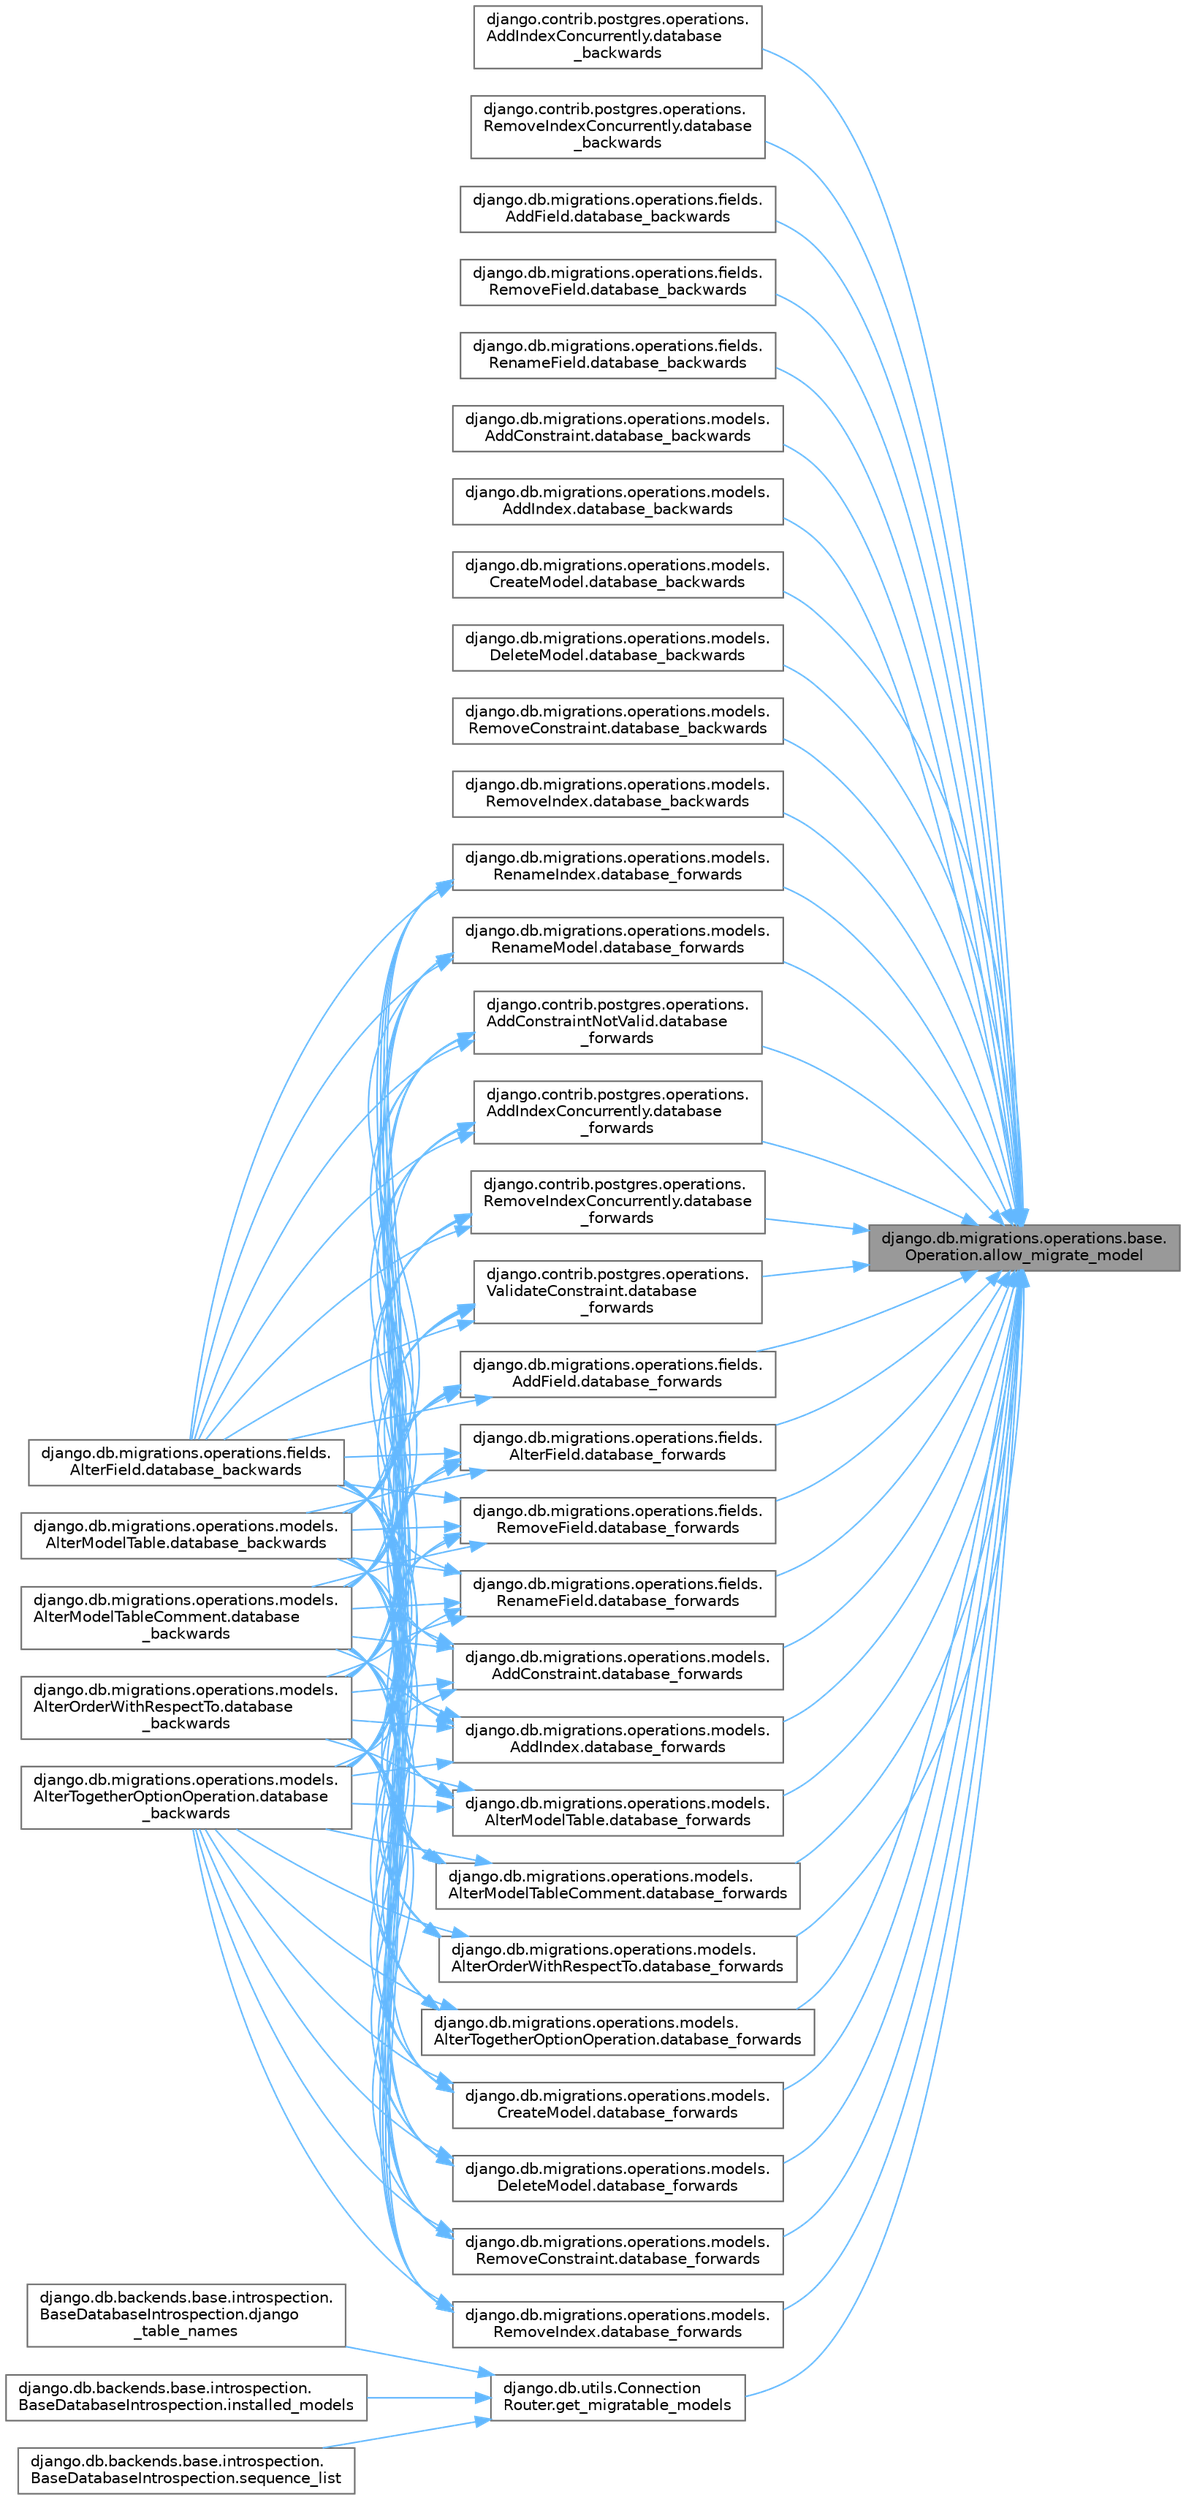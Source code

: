 digraph "django.db.migrations.operations.base.Operation.allow_migrate_model"
{
 // LATEX_PDF_SIZE
  bgcolor="transparent";
  edge [fontname=Helvetica,fontsize=10,labelfontname=Helvetica,labelfontsize=10];
  node [fontname=Helvetica,fontsize=10,shape=box,height=0.2,width=0.4];
  rankdir="RL";
  Node1 [id="Node000001",label="django.db.migrations.operations.base.\lOperation.allow_migrate_model",height=0.2,width=0.4,color="gray40", fillcolor="grey60", style="filled", fontcolor="black",tooltip=" "];
  Node1 -> Node2 [id="edge1_Node000001_Node000002",dir="back",color="steelblue1",style="solid",tooltip=" "];
  Node2 [id="Node000002",label="django.contrib.postgres.operations.\lAddIndexConcurrently.database\l_backwards",height=0.2,width=0.4,color="grey40", fillcolor="white", style="filled",URL="$classdjango_1_1contrib_1_1postgres_1_1operations_1_1_add_index_concurrently.html#af21e81c4c8073e6ce6da2490487f417f",tooltip=" "];
  Node1 -> Node3 [id="edge2_Node000001_Node000003",dir="back",color="steelblue1",style="solid",tooltip=" "];
  Node3 [id="Node000003",label="django.contrib.postgres.operations.\lRemoveIndexConcurrently.database\l_backwards",height=0.2,width=0.4,color="grey40", fillcolor="white", style="filled",URL="$classdjango_1_1contrib_1_1postgres_1_1operations_1_1_remove_index_concurrently.html#ab5ec0fb73cfee85b45d4bd176b042ca5",tooltip=" "];
  Node1 -> Node4 [id="edge3_Node000001_Node000004",dir="back",color="steelblue1",style="solid",tooltip=" "];
  Node4 [id="Node000004",label="django.db.migrations.operations.fields.\lAddField.database_backwards",height=0.2,width=0.4,color="grey40", fillcolor="white", style="filled",URL="$classdjango_1_1db_1_1migrations_1_1operations_1_1fields_1_1_add_field.html#a617772ae0d09e12f38c6f7ec32d1a6ac",tooltip=" "];
  Node1 -> Node5 [id="edge4_Node000001_Node000005",dir="back",color="steelblue1",style="solid",tooltip=" "];
  Node5 [id="Node000005",label="django.db.migrations.operations.fields.\lRemoveField.database_backwards",height=0.2,width=0.4,color="grey40", fillcolor="white", style="filled",URL="$classdjango_1_1db_1_1migrations_1_1operations_1_1fields_1_1_remove_field.html#a1dd705c5296e9926b982be76a8c3593a",tooltip=" "];
  Node1 -> Node6 [id="edge5_Node000001_Node000006",dir="back",color="steelblue1",style="solid",tooltip=" "];
  Node6 [id="Node000006",label="django.db.migrations.operations.fields.\lRenameField.database_backwards",height=0.2,width=0.4,color="grey40", fillcolor="white", style="filled",URL="$classdjango_1_1db_1_1migrations_1_1operations_1_1fields_1_1_rename_field.html#a542122d5bebf16241d407d5e672609dd",tooltip=" "];
  Node1 -> Node7 [id="edge6_Node000001_Node000007",dir="back",color="steelblue1",style="solid",tooltip=" "];
  Node7 [id="Node000007",label="django.db.migrations.operations.models.\lAddConstraint.database_backwards",height=0.2,width=0.4,color="grey40", fillcolor="white", style="filled",URL="$classdjango_1_1db_1_1migrations_1_1operations_1_1models_1_1_add_constraint.html#a3ca96f52475d231669cb7a33c12fd62c",tooltip=" "];
  Node1 -> Node8 [id="edge7_Node000001_Node000008",dir="back",color="steelblue1",style="solid",tooltip=" "];
  Node8 [id="Node000008",label="django.db.migrations.operations.models.\lAddIndex.database_backwards",height=0.2,width=0.4,color="grey40", fillcolor="white", style="filled",URL="$classdjango_1_1db_1_1migrations_1_1operations_1_1models_1_1_add_index.html#a8bf2b8a59248b5f1e13a4f93f478d5fc",tooltip=" "];
  Node1 -> Node9 [id="edge8_Node000001_Node000009",dir="back",color="steelblue1",style="solid",tooltip=" "];
  Node9 [id="Node000009",label="django.db.migrations.operations.models.\lCreateModel.database_backwards",height=0.2,width=0.4,color="grey40", fillcolor="white", style="filled",URL="$classdjango_1_1db_1_1migrations_1_1operations_1_1models_1_1_create_model.html#abdab1b0c6b789f4417f4bc04b8cc976a",tooltip=" "];
  Node1 -> Node10 [id="edge9_Node000001_Node000010",dir="back",color="steelblue1",style="solid",tooltip=" "];
  Node10 [id="Node000010",label="django.db.migrations.operations.models.\lDeleteModel.database_backwards",height=0.2,width=0.4,color="grey40", fillcolor="white", style="filled",URL="$classdjango_1_1db_1_1migrations_1_1operations_1_1models_1_1_delete_model.html#a9a17b1cdfdd4e4d2f52b54d172fb1da7",tooltip=" "];
  Node1 -> Node11 [id="edge10_Node000001_Node000011",dir="back",color="steelblue1",style="solid",tooltip=" "];
  Node11 [id="Node000011",label="django.db.migrations.operations.models.\lRemoveConstraint.database_backwards",height=0.2,width=0.4,color="grey40", fillcolor="white", style="filled",URL="$classdjango_1_1db_1_1migrations_1_1operations_1_1models_1_1_remove_constraint.html#a0e17e967c6d8962c9710d45917e38648",tooltip=" "];
  Node1 -> Node12 [id="edge11_Node000001_Node000012",dir="back",color="steelblue1",style="solid",tooltip=" "];
  Node12 [id="Node000012",label="django.db.migrations.operations.models.\lRemoveIndex.database_backwards",height=0.2,width=0.4,color="grey40", fillcolor="white", style="filled",URL="$classdjango_1_1db_1_1migrations_1_1operations_1_1models_1_1_remove_index.html#a9f448190a82560df3de24ac76c50e63d",tooltip=" "];
  Node1 -> Node13 [id="edge12_Node000001_Node000013",dir="back",color="steelblue1",style="solid",tooltip=" "];
  Node13 [id="Node000013",label="django.contrib.postgres.operations.\lAddConstraintNotValid.database\l_forwards",height=0.2,width=0.4,color="grey40", fillcolor="white", style="filled",URL="$classdjango_1_1contrib_1_1postgres_1_1operations_1_1_add_constraint_not_valid.html#afbf3234c4884fc267a11e5ac5e484570",tooltip=" "];
  Node13 -> Node14 [id="edge13_Node000013_Node000014",dir="back",color="steelblue1",style="solid",tooltip=" "];
  Node14 [id="Node000014",label="django.db.migrations.operations.fields.\lAlterField.database_backwards",height=0.2,width=0.4,color="grey40", fillcolor="white", style="filled",URL="$classdjango_1_1db_1_1migrations_1_1operations_1_1fields_1_1_alter_field.html#af41d306fe640bb14569cf43fe8b41af3",tooltip=" "];
  Node13 -> Node15 [id="edge14_Node000013_Node000015",dir="back",color="steelblue1",style="solid",tooltip=" "];
  Node15 [id="Node000015",label="django.db.migrations.operations.models.\lAlterModelTable.database_backwards",height=0.2,width=0.4,color="grey40", fillcolor="white", style="filled",URL="$classdjango_1_1db_1_1migrations_1_1operations_1_1models_1_1_alter_model_table.html#a6c3c31781797b433b002963aeedc15b5",tooltip=" "];
  Node13 -> Node16 [id="edge15_Node000013_Node000016",dir="back",color="steelblue1",style="solid",tooltip=" "];
  Node16 [id="Node000016",label="django.db.migrations.operations.models.\lAlterModelTableComment.database\l_backwards",height=0.2,width=0.4,color="grey40", fillcolor="white", style="filled",URL="$classdjango_1_1db_1_1migrations_1_1operations_1_1models_1_1_alter_model_table_comment.html#ad61c31d6692ba43f6244968bd46c66bc",tooltip=" "];
  Node13 -> Node17 [id="edge16_Node000013_Node000017",dir="back",color="steelblue1",style="solid",tooltip=" "];
  Node17 [id="Node000017",label="django.db.migrations.operations.models.\lAlterOrderWithRespectTo.database\l_backwards",height=0.2,width=0.4,color="grey40", fillcolor="white", style="filled",URL="$classdjango_1_1db_1_1migrations_1_1operations_1_1models_1_1_alter_order_with_respect_to.html#a358586d3cb9f6d1bed1eddacdd7372c1",tooltip=" "];
  Node13 -> Node18 [id="edge17_Node000013_Node000018",dir="back",color="steelblue1",style="solid",tooltip=" "];
  Node18 [id="Node000018",label="django.db.migrations.operations.models.\lAlterTogetherOptionOperation.database\l_backwards",height=0.2,width=0.4,color="grey40", fillcolor="white", style="filled",URL="$classdjango_1_1db_1_1migrations_1_1operations_1_1models_1_1_alter_together_option_operation.html#a83db8cf03bf5eaf62f5c3193adb0a231",tooltip=" "];
  Node1 -> Node19 [id="edge18_Node000001_Node000019",dir="back",color="steelblue1",style="solid",tooltip=" "];
  Node19 [id="Node000019",label="django.contrib.postgres.operations.\lAddIndexConcurrently.database\l_forwards",height=0.2,width=0.4,color="grey40", fillcolor="white", style="filled",URL="$classdjango_1_1contrib_1_1postgres_1_1operations_1_1_add_index_concurrently.html#a8ec012821c529fb57013caf48384ee76",tooltip=" "];
  Node19 -> Node14 [id="edge19_Node000019_Node000014",dir="back",color="steelblue1",style="solid",tooltip=" "];
  Node19 -> Node15 [id="edge20_Node000019_Node000015",dir="back",color="steelblue1",style="solid",tooltip=" "];
  Node19 -> Node16 [id="edge21_Node000019_Node000016",dir="back",color="steelblue1",style="solid",tooltip=" "];
  Node19 -> Node17 [id="edge22_Node000019_Node000017",dir="back",color="steelblue1",style="solid",tooltip=" "];
  Node19 -> Node18 [id="edge23_Node000019_Node000018",dir="back",color="steelblue1",style="solid",tooltip=" "];
  Node1 -> Node20 [id="edge24_Node000001_Node000020",dir="back",color="steelblue1",style="solid",tooltip=" "];
  Node20 [id="Node000020",label="django.contrib.postgres.operations.\lRemoveIndexConcurrently.database\l_forwards",height=0.2,width=0.4,color="grey40", fillcolor="white", style="filled",URL="$classdjango_1_1contrib_1_1postgres_1_1operations_1_1_remove_index_concurrently.html#a17722bad27bd8f0d156f78f97b3dfaaa",tooltip=" "];
  Node20 -> Node14 [id="edge25_Node000020_Node000014",dir="back",color="steelblue1",style="solid",tooltip=" "];
  Node20 -> Node15 [id="edge26_Node000020_Node000015",dir="back",color="steelblue1",style="solid",tooltip=" "];
  Node20 -> Node16 [id="edge27_Node000020_Node000016",dir="back",color="steelblue1",style="solid",tooltip=" "];
  Node20 -> Node17 [id="edge28_Node000020_Node000017",dir="back",color="steelblue1",style="solid",tooltip=" "];
  Node20 -> Node18 [id="edge29_Node000020_Node000018",dir="back",color="steelblue1",style="solid",tooltip=" "];
  Node1 -> Node21 [id="edge30_Node000001_Node000021",dir="back",color="steelblue1",style="solid",tooltip=" "];
  Node21 [id="Node000021",label="django.contrib.postgres.operations.\lValidateConstraint.database\l_forwards",height=0.2,width=0.4,color="grey40", fillcolor="white", style="filled",URL="$classdjango_1_1contrib_1_1postgres_1_1operations_1_1_validate_constraint.html#ab798a6a173e826d06d2816b0c5468760",tooltip=" "];
  Node21 -> Node14 [id="edge31_Node000021_Node000014",dir="back",color="steelblue1",style="solid",tooltip=" "];
  Node21 -> Node15 [id="edge32_Node000021_Node000015",dir="back",color="steelblue1",style="solid",tooltip=" "];
  Node21 -> Node16 [id="edge33_Node000021_Node000016",dir="back",color="steelblue1",style="solid",tooltip=" "];
  Node21 -> Node17 [id="edge34_Node000021_Node000017",dir="back",color="steelblue1",style="solid",tooltip=" "];
  Node21 -> Node18 [id="edge35_Node000021_Node000018",dir="back",color="steelblue1",style="solid",tooltip=" "];
  Node1 -> Node22 [id="edge36_Node000001_Node000022",dir="back",color="steelblue1",style="solid",tooltip=" "];
  Node22 [id="Node000022",label="django.db.migrations.operations.fields.\lAddField.database_forwards",height=0.2,width=0.4,color="grey40", fillcolor="white", style="filled",URL="$classdjango_1_1db_1_1migrations_1_1operations_1_1fields_1_1_add_field.html#adf3924e3df09a234aeb61de2490105ac",tooltip=" "];
  Node22 -> Node14 [id="edge37_Node000022_Node000014",dir="back",color="steelblue1",style="solid",tooltip=" "];
  Node22 -> Node15 [id="edge38_Node000022_Node000015",dir="back",color="steelblue1",style="solid",tooltip=" "];
  Node22 -> Node16 [id="edge39_Node000022_Node000016",dir="back",color="steelblue1",style="solid",tooltip=" "];
  Node22 -> Node17 [id="edge40_Node000022_Node000017",dir="back",color="steelblue1",style="solid",tooltip=" "];
  Node22 -> Node18 [id="edge41_Node000022_Node000018",dir="back",color="steelblue1",style="solid",tooltip=" "];
  Node1 -> Node23 [id="edge42_Node000001_Node000023",dir="back",color="steelblue1",style="solid",tooltip=" "];
  Node23 [id="Node000023",label="django.db.migrations.operations.fields.\lAlterField.database_forwards",height=0.2,width=0.4,color="grey40", fillcolor="white", style="filled",URL="$classdjango_1_1db_1_1migrations_1_1operations_1_1fields_1_1_alter_field.html#ad61960942f8bf4e2b42434aa43389d9b",tooltip=" "];
  Node23 -> Node14 [id="edge43_Node000023_Node000014",dir="back",color="steelblue1",style="solid",tooltip=" "];
  Node23 -> Node15 [id="edge44_Node000023_Node000015",dir="back",color="steelblue1",style="solid",tooltip=" "];
  Node23 -> Node16 [id="edge45_Node000023_Node000016",dir="back",color="steelblue1",style="solid",tooltip=" "];
  Node23 -> Node17 [id="edge46_Node000023_Node000017",dir="back",color="steelblue1",style="solid",tooltip=" "];
  Node23 -> Node18 [id="edge47_Node000023_Node000018",dir="back",color="steelblue1",style="solid",tooltip=" "];
  Node1 -> Node24 [id="edge48_Node000001_Node000024",dir="back",color="steelblue1",style="solid",tooltip=" "];
  Node24 [id="Node000024",label="django.db.migrations.operations.fields.\lRemoveField.database_forwards",height=0.2,width=0.4,color="grey40", fillcolor="white", style="filled",URL="$classdjango_1_1db_1_1migrations_1_1operations_1_1fields_1_1_remove_field.html#ac4572aea0b6ef3a12e8d3c2f237c411a",tooltip=" "];
  Node24 -> Node14 [id="edge49_Node000024_Node000014",dir="back",color="steelblue1",style="solid",tooltip=" "];
  Node24 -> Node15 [id="edge50_Node000024_Node000015",dir="back",color="steelblue1",style="solid",tooltip=" "];
  Node24 -> Node16 [id="edge51_Node000024_Node000016",dir="back",color="steelblue1",style="solid",tooltip=" "];
  Node24 -> Node17 [id="edge52_Node000024_Node000017",dir="back",color="steelblue1",style="solid",tooltip=" "];
  Node24 -> Node18 [id="edge53_Node000024_Node000018",dir="back",color="steelblue1",style="solid",tooltip=" "];
  Node1 -> Node25 [id="edge54_Node000001_Node000025",dir="back",color="steelblue1",style="solid",tooltip=" "];
  Node25 [id="Node000025",label="django.db.migrations.operations.fields.\lRenameField.database_forwards",height=0.2,width=0.4,color="grey40", fillcolor="white", style="filled",URL="$classdjango_1_1db_1_1migrations_1_1operations_1_1fields_1_1_rename_field.html#a9e66c07705fccd0aa47e8b41ca80d52f",tooltip=" "];
  Node25 -> Node14 [id="edge55_Node000025_Node000014",dir="back",color="steelblue1",style="solid",tooltip=" "];
  Node25 -> Node15 [id="edge56_Node000025_Node000015",dir="back",color="steelblue1",style="solid",tooltip=" "];
  Node25 -> Node16 [id="edge57_Node000025_Node000016",dir="back",color="steelblue1",style="solid",tooltip=" "];
  Node25 -> Node17 [id="edge58_Node000025_Node000017",dir="back",color="steelblue1",style="solid",tooltip=" "];
  Node25 -> Node18 [id="edge59_Node000025_Node000018",dir="back",color="steelblue1",style="solid",tooltip=" "];
  Node1 -> Node26 [id="edge60_Node000001_Node000026",dir="back",color="steelblue1",style="solid",tooltip=" "];
  Node26 [id="Node000026",label="django.db.migrations.operations.models.\lAddConstraint.database_forwards",height=0.2,width=0.4,color="grey40", fillcolor="white", style="filled",URL="$classdjango_1_1db_1_1migrations_1_1operations_1_1models_1_1_add_constraint.html#a480337b0117ef1689eedeaf3a4d2d184",tooltip=" "];
  Node26 -> Node14 [id="edge61_Node000026_Node000014",dir="back",color="steelblue1",style="solid",tooltip=" "];
  Node26 -> Node15 [id="edge62_Node000026_Node000015",dir="back",color="steelblue1",style="solid",tooltip=" "];
  Node26 -> Node16 [id="edge63_Node000026_Node000016",dir="back",color="steelblue1",style="solid",tooltip=" "];
  Node26 -> Node17 [id="edge64_Node000026_Node000017",dir="back",color="steelblue1",style="solid",tooltip=" "];
  Node26 -> Node18 [id="edge65_Node000026_Node000018",dir="back",color="steelblue1",style="solid",tooltip=" "];
  Node1 -> Node27 [id="edge66_Node000001_Node000027",dir="back",color="steelblue1",style="solid",tooltip=" "];
  Node27 [id="Node000027",label="django.db.migrations.operations.models.\lAddIndex.database_forwards",height=0.2,width=0.4,color="grey40", fillcolor="white", style="filled",URL="$classdjango_1_1db_1_1migrations_1_1operations_1_1models_1_1_add_index.html#a494d51a94cc4a5de6355df751929c35d",tooltip=" "];
  Node27 -> Node14 [id="edge67_Node000027_Node000014",dir="back",color="steelblue1",style="solid",tooltip=" "];
  Node27 -> Node15 [id="edge68_Node000027_Node000015",dir="back",color="steelblue1",style="solid",tooltip=" "];
  Node27 -> Node16 [id="edge69_Node000027_Node000016",dir="back",color="steelblue1",style="solid",tooltip=" "];
  Node27 -> Node17 [id="edge70_Node000027_Node000017",dir="back",color="steelblue1",style="solid",tooltip=" "];
  Node27 -> Node18 [id="edge71_Node000027_Node000018",dir="back",color="steelblue1",style="solid",tooltip=" "];
  Node1 -> Node28 [id="edge72_Node000001_Node000028",dir="back",color="steelblue1",style="solid",tooltip=" "];
  Node28 [id="Node000028",label="django.db.migrations.operations.models.\lAlterModelTable.database_forwards",height=0.2,width=0.4,color="grey40", fillcolor="white", style="filled",URL="$classdjango_1_1db_1_1migrations_1_1operations_1_1models_1_1_alter_model_table.html#ac970e63f457eca5ea9e39a6f2339dac8",tooltip=" "];
  Node28 -> Node14 [id="edge73_Node000028_Node000014",dir="back",color="steelblue1",style="solid",tooltip=" "];
  Node28 -> Node15 [id="edge74_Node000028_Node000015",dir="back",color="steelblue1",style="solid",tooltip=" "];
  Node28 -> Node16 [id="edge75_Node000028_Node000016",dir="back",color="steelblue1",style="solid",tooltip=" "];
  Node28 -> Node17 [id="edge76_Node000028_Node000017",dir="back",color="steelblue1",style="solid",tooltip=" "];
  Node28 -> Node18 [id="edge77_Node000028_Node000018",dir="back",color="steelblue1",style="solid",tooltip=" "];
  Node1 -> Node29 [id="edge78_Node000001_Node000029",dir="back",color="steelblue1",style="solid",tooltip=" "];
  Node29 [id="Node000029",label="django.db.migrations.operations.models.\lAlterModelTableComment.database_forwards",height=0.2,width=0.4,color="grey40", fillcolor="white", style="filled",URL="$classdjango_1_1db_1_1migrations_1_1operations_1_1models_1_1_alter_model_table_comment.html#a21d27efbaf1822f6eb3d7a312a41025e",tooltip=" "];
  Node29 -> Node14 [id="edge79_Node000029_Node000014",dir="back",color="steelblue1",style="solid",tooltip=" "];
  Node29 -> Node15 [id="edge80_Node000029_Node000015",dir="back",color="steelblue1",style="solid",tooltip=" "];
  Node29 -> Node16 [id="edge81_Node000029_Node000016",dir="back",color="steelblue1",style="solid",tooltip=" "];
  Node29 -> Node17 [id="edge82_Node000029_Node000017",dir="back",color="steelblue1",style="solid",tooltip=" "];
  Node29 -> Node18 [id="edge83_Node000029_Node000018",dir="back",color="steelblue1",style="solid",tooltip=" "];
  Node1 -> Node30 [id="edge84_Node000001_Node000030",dir="back",color="steelblue1",style="solid",tooltip=" "];
  Node30 [id="Node000030",label="django.db.migrations.operations.models.\lAlterOrderWithRespectTo.database_forwards",height=0.2,width=0.4,color="grey40", fillcolor="white", style="filled",URL="$classdjango_1_1db_1_1migrations_1_1operations_1_1models_1_1_alter_order_with_respect_to.html#a4e17e9e20ef204f594d92752c4471448",tooltip=" "];
  Node30 -> Node14 [id="edge85_Node000030_Node000014",dir="back",color="steelblue1",style="solid",tooltip=" "];
  Node30 -> Node15 [id="edge86_Node000030_Node000015",dir="back",color="steelblue1",style="solid",tooltip=" "];
  Node30 -> Node16 [id="edge87_Node000030_Node000016",dir="back",color="steelblue1",style="solid",tooltip=" "];
  Node30 -> Node17 [id="edge88_Node000030_Node000017",dir="back",color="steelblue1",style="solid",tooltip=" "];
  Node30 -> Node18 [id="edge89_Node000030_Node000018",dir="back",color="steelblue1",style="solid",tooltip=" "];
  Node1 -> Node31 [id="edge90_Node000001_Node000031",dir="back",color="steelblue1",style="solid",tooltip=" "];
  Node31 [id="Node000031",label="django.db.migrations.operations.models.\lAlterTogetherOptionOperation.database_forwards",height=0.2,width=0.4,color="grey40", fillcolor="white", style="filled",URL="$classdjango_1_1db_1_1migrations_1_1operations_1_1models_1_1_alter_together_option_operation.html#a0c22a821e9eda96c8ddd38e3035a5f63",tooltip=" "];
  Node31 -> Node14 [id="edge91_Node000031_Node000014",dir="back",color="steelblue1",style="solid",tooltip=" "];
  Node31 -> Node15 [id="edge92_Node000031_Node000015",dir="back",color="steelblue1",style="solid",tooltip=" "];
  Node31 -> Node16 [id="edge93_Node000031_Node000016",dir="back",color="steelblue1",style="solid",tooltip=" "];
  Node31 -> Node17 [id="edge94_Node000031_Node000017",dir="back",color="steelblue1",style="solid",tooltip=" "];
  Node31 -> Node18 [id="edge95_Node000031_Node000018",dir="back",color="steelblue1",style="solid",tooltip=" "];
  Node1 -> Node32 [id="edge96_Node000001_Node000032",dir="back",color="steelblue1",style="solid",tooltip=" "];
  Node32 [id="Node000032",label="django.db.migrations.operations.models.\lCreateModel.database_forwards",height=0.2,width=0.4,color="grey40", fillcolor="white", style="filled",URL="$classdjango_1_1db_1_1migrations_1_1operations_1_1models_1_1_create_model.html#ac83eb27642b612cff8a10d40aa5160a4",tooltip=" "];
  Node32 -> Node14 [id="edge97_Node000032_Node000014",dir="back",color="steelblue1",style="solid",tooltip=" "];
  Node32 -> Node15 [id="edge98_Node000032_Node000015",dir="back",color="steelblue1",style="solid",tooltip=" "];
  Node32 -> Node16 [id="edge99_Node000032_Node000016",dir="back",color="steelblue1",style="solid",tooltip=" "];
  Node32 -> Node17 [id="edge100_Node000032_Node000017",dir="back",color="steelblue1",style="solid",tooltip=" "];
  Node32 -> Node18 [id="edge101_Node000032_Node000018",dir="back",color="steelblue1",style="solid",tooltip=" "];
  Node1 -> Node33 [id="edge102_Node000001_Node000033",dir="back",color="steelblue1",style="solid",tooltip=" "];
  Node33 [id="Node000033",label="django.db.migrations.operations.models.\lDeleteModel.database_forwards",height=0.2,width=0.4,color="grey40", fillcolor="white", style="filled",URL="$classdjango_1_1db_1_1migrations_1_1operations_1_1models_1_1_delete_model.html#aaa1256c5c07e7d45ff686b0f30df043c",tooltip=" "];
  Node33 -> Node14 [id="edge103_Node000033_Node000014",dir="back",color="steelblue1",style="solid",tooltip=" "];
  Node33 -> Node15 [id="edge104_Node000033_Node000015",dir="back",color="steelblue1",style="solid",tooltip=" "];
  Node33 -> Node16 [id="edge105_Node000033_Node000016",dir="back",color="steelblue1",style="solid",tooltip=" "];
  Node33 -> Node17 [id="edge106_Node000033_Node000017",dir="back",color="steelblue1",style="solid",tooltip=" "];
  Node33 -> Node18 [id="edge107_Node000033_Node000018",dir="back",color="steelblue1",style="solid",tooltip=" "];
  Node1 -> Node34 [id="edge108_Node000001_Node000034",dir="back",color="steelblue1",style="solid",tooltip=" "];
  Node34 [id="Node000034",label="django.db.migrations.operations.models.\lRemoveConstraint.database_forwards",height=0.2,width=0.4,color="grey40", fillcolor="white", style="filled",URL="$classdjango_1_1db_1_1migrations_1_1operations_1_1models_1_1_remove_constraint.html#a62e07ee362dceae6903230414631cccc",tooltip=" "];
  Node34 -> Node14 [id="edge109_Node000034_Node000014",dir="back",color="steelblue1",style="solid",tooltip=" "];
  Node34 -> Node15 [id="edge110_Node000034_Node000015",dir="back",color="steelblue1",style="solid",tooltip=" "];
  Node34 -> Node16 [id="edge111_Node000034_Node000016",dir="back",color="steelblue1",style="solid",tooltip=" "];
  Node34 -> Node17 [id="edge112_Node000034_Node000017",dir="back",color="steelblue1",style="solid",tooltip=" "];
  Node34 -> Node18 [id="edge113_Node000034_Node000018",dir="back",color="steelblue1",style="solid",tooltip=" "];
  Node1 -> Node35 [id="edge114_Node000001_Node000035",dir="back",color="steelblue1",style="solid",tooltip=" "];
  Node35 [id="Node000035",label="django.db.migrations.operations.models.\lRemoveIndex.database_forwards",height=0.2,width=0.4,color="grey40", fillcolor="white", style="filled",URL="$classdjango_1_1db_1_1migrations_1_1operations_1_1models_1_1_remove_index.html#a29c212a45763a50978dcf074512ea75b",tooltip=" "];
  Node35 -> Node14 [id="edge115_Node000035_Node000014",dir="back",color="steelblue1",style="solid",tooltip=" "];
  Node35 -> Node15 [id="edge116_Node000035_Node000015",dir="back",color="steelblue1",style="solid",tooltip=" "];
  Node35 -> Node16 [id="edge117_Node000035_Node000016",dir="back",color="steelblue1",style="solid",tooltip=" "];
  Node35 -> Node17 [id="edge118_Node000035_Node000017",dir="back",color="steelblue1",style="solid",tooltip=" "];
  Node35 -> Node18 [id="edge119_Node000035_Node000018",dir="back",color="steelblue1",style="solid",tooltip=" "];
  Node1 -> Node36 [id="edge120_Node000001_Node000036",dir="back",color="steelblue1",style="solid",tooltip=" "];
  Node36 [id="Node000036",label="django.db.migrations.operations.models.\lRenameIndex.database_forwards",height=0.2,width=0.4,color="grey40", fillcolor="white", style="filled",URL="$classdjango_1_1db_1_1migrations_1_1operations_1_1models_1_1_rename_index.html#a3896b4dc591125e33958936776e4ddd1",tooltip=" "];
  Node36 -> Node14 [id="edge121_Node000036_Node000014",dir="back",color="steelblue1",style="solid",tooltip=" "];
  Node36 -> Node15 [id="edge122_Node000036_Node000015",dir="back",color="steelblue1",style="solid",tooltip=" "];
  Node36 -> Node16 [id="edge123_Node000036_Node000016",dir="back",color="steelblue1",style="solid",tooltip=" "];
  Node36 -> Node17 [id="edge124_Node000036_Node000017",dir="back",color="steelblue1",style="solid",tooltip=" "];
  Node36 -> Node18 [id="edge125_Node000036_Node000018",dir="back",color="steelblue1",style="solid",tooltip=" "];
  Node1 -> Node37 [id="edge126_Node000001_Node000037",dir="back",color="steelblue1",style="solid",tooltip=" "];
  Node37 [id="Node000037",label="django.db.migrations.operations.models.\lRenameModel.database_forwards",height=0.2,width=0.4,color="grey40", fillcolor="white", style="filled",URL="$classdjango_1_1db_1_1migrations_1_1operations_1_1models_1_1_rename_model.html#af2a38bfdfb767e9f8837087b5c66ba07",tooltip=" "];
  Node37 -> Node14 [id="edge127_Node000037_Node000014",dir="back",color="steelblue1",style="solid",tooltip=" "];
  Node37 -> Node15 [id="edge128_Node000037_Node000015",dir="back",color="steelblue1",style="solid",tooltip=" "];
  Node37 -> Node16 [id="edge129_Node000037_Node000016",dir="back",color="steelblue1",style="solid",tooltip=" "];
  Node37 -> Node17 [id="edge130_Node000037_Node000017",dir="back",color="steelblue1",style="solid",tooltip=" "];
  Node37 -> Node18 [id="edge131_Node000037_Node000018",dir="back",color="steelblue1",style="solid",tooltip=" "];
  Node1 -> Node38 [id="edge132_Node000001_Node000038",dir="back",color="steelblue1",style="solid",tooltip=" "];
  Node38 [id="Node000038",label="django.db.utils.Connection\lRouter.get_migratable_models",height=0.2,width=0.4,color="grey40", fillcolor="white", style="filled",URL="$classdjango_1_1db_1_1utils_1_1_connection_router.html#a69f35761a8c424226d73f72e6dc21103",tooltip=" "];
  Node38 -> Node39 [id="edge133_Node000038_Node000039",dir="back",color="steelblue1",style="solid",tooltip=" "];
  Node39 [id="Node000039",label="django.db.backends.base.introspection.\lBaseDatabaseIntrospection.django\l_table_names",height=0.2,width=0.4,color="grey40", fillcolor="white", style="filled",URL="$classdjango_1_1db_1_1backends_1_1base_1_1introspection_1_1_base_database_introspection.html#a4e6933d7c00c046f28d6f306ad2b112f",tooltip=" "];
  Node38 -> Node40 [id="edge134_Node000038_Node000040",dir="back",color="steelblue1",style="solid",tooltip=" "];
  Node40 [id="Node000040",label="django.db.backends.base.introspection.\lBaseDatabaseIntrospection.installed_models",height=0.2,width=0.4,color="grey40", fillcolor="white", style="filled",URL="$classdjango_1_1db_1_1backends_1_1base_1_1introspection_1_1_base_database_introspection.html#a0505370473eb797309872d0e3962ae2c",tooltip=" "];
  Node38 -> Node41 [id="edge135_Node000038_Node000041",dir="back",color="steelblue1",style="solid",tooltip=" "];
  Node41 [id="Node000041",label="django.db.backends.base.introspection.\lBaseDatabaseIntrospection.sequence_list",height=0.2,width=0.4,color="grey40", fillcolor="white", style="filled",URL="$classdjango_1_1db_1_1backends_1_1base_1_1introspection_1_1_base_database_introspection.html#a082149e6b1bf2ffda8ce8a541bc386c0",tooltip=" "];
}
